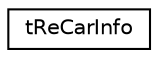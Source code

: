 digraph "Graphical Class Hierarchy"
{
  edge [fontname="Helvetica",fontsize="10",labelfontname="Helvetica",labelfontsize="10"];
  node [fontname="Helvetica",fontsize="10",shape=record];
  rankdir="LR";
  Node1 [label="tReCarInfo",height=0.2,width=0.4,color="black", fillcolor="white", style="filled",URL="$structt_re_car_info.html",tooltip="Race Engine Car Information about the race. "];
}
